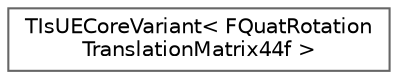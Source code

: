 digraph "Graphical Class Hierarchy"
{
 // INTERACTIVE_SVG=YES
 // LATEX_PDF_SIZE
  bgcolor="transparent";
  edge [fontname=Helvetica,fontsize=10,labelfontname=Helvetica,labelfontsize=10];
  node [fontname=Helvetica,fontsize=10,shape=box,height=0.2,width=0.4];
  rankdir="LR";
  Node0 [id="Node000000",label="TIsUECoreVariant\< FQuatRotation\lTranslationMatrix44f \>",height=0.2,width=0.4,color="grey40", fillcolor="white", style="filled",URL="$d4/dd2/structTIsUECoreVariant_3_01FQuatRotationTranslationMatrix44f_01_4.html",tooltip=" "];
}
